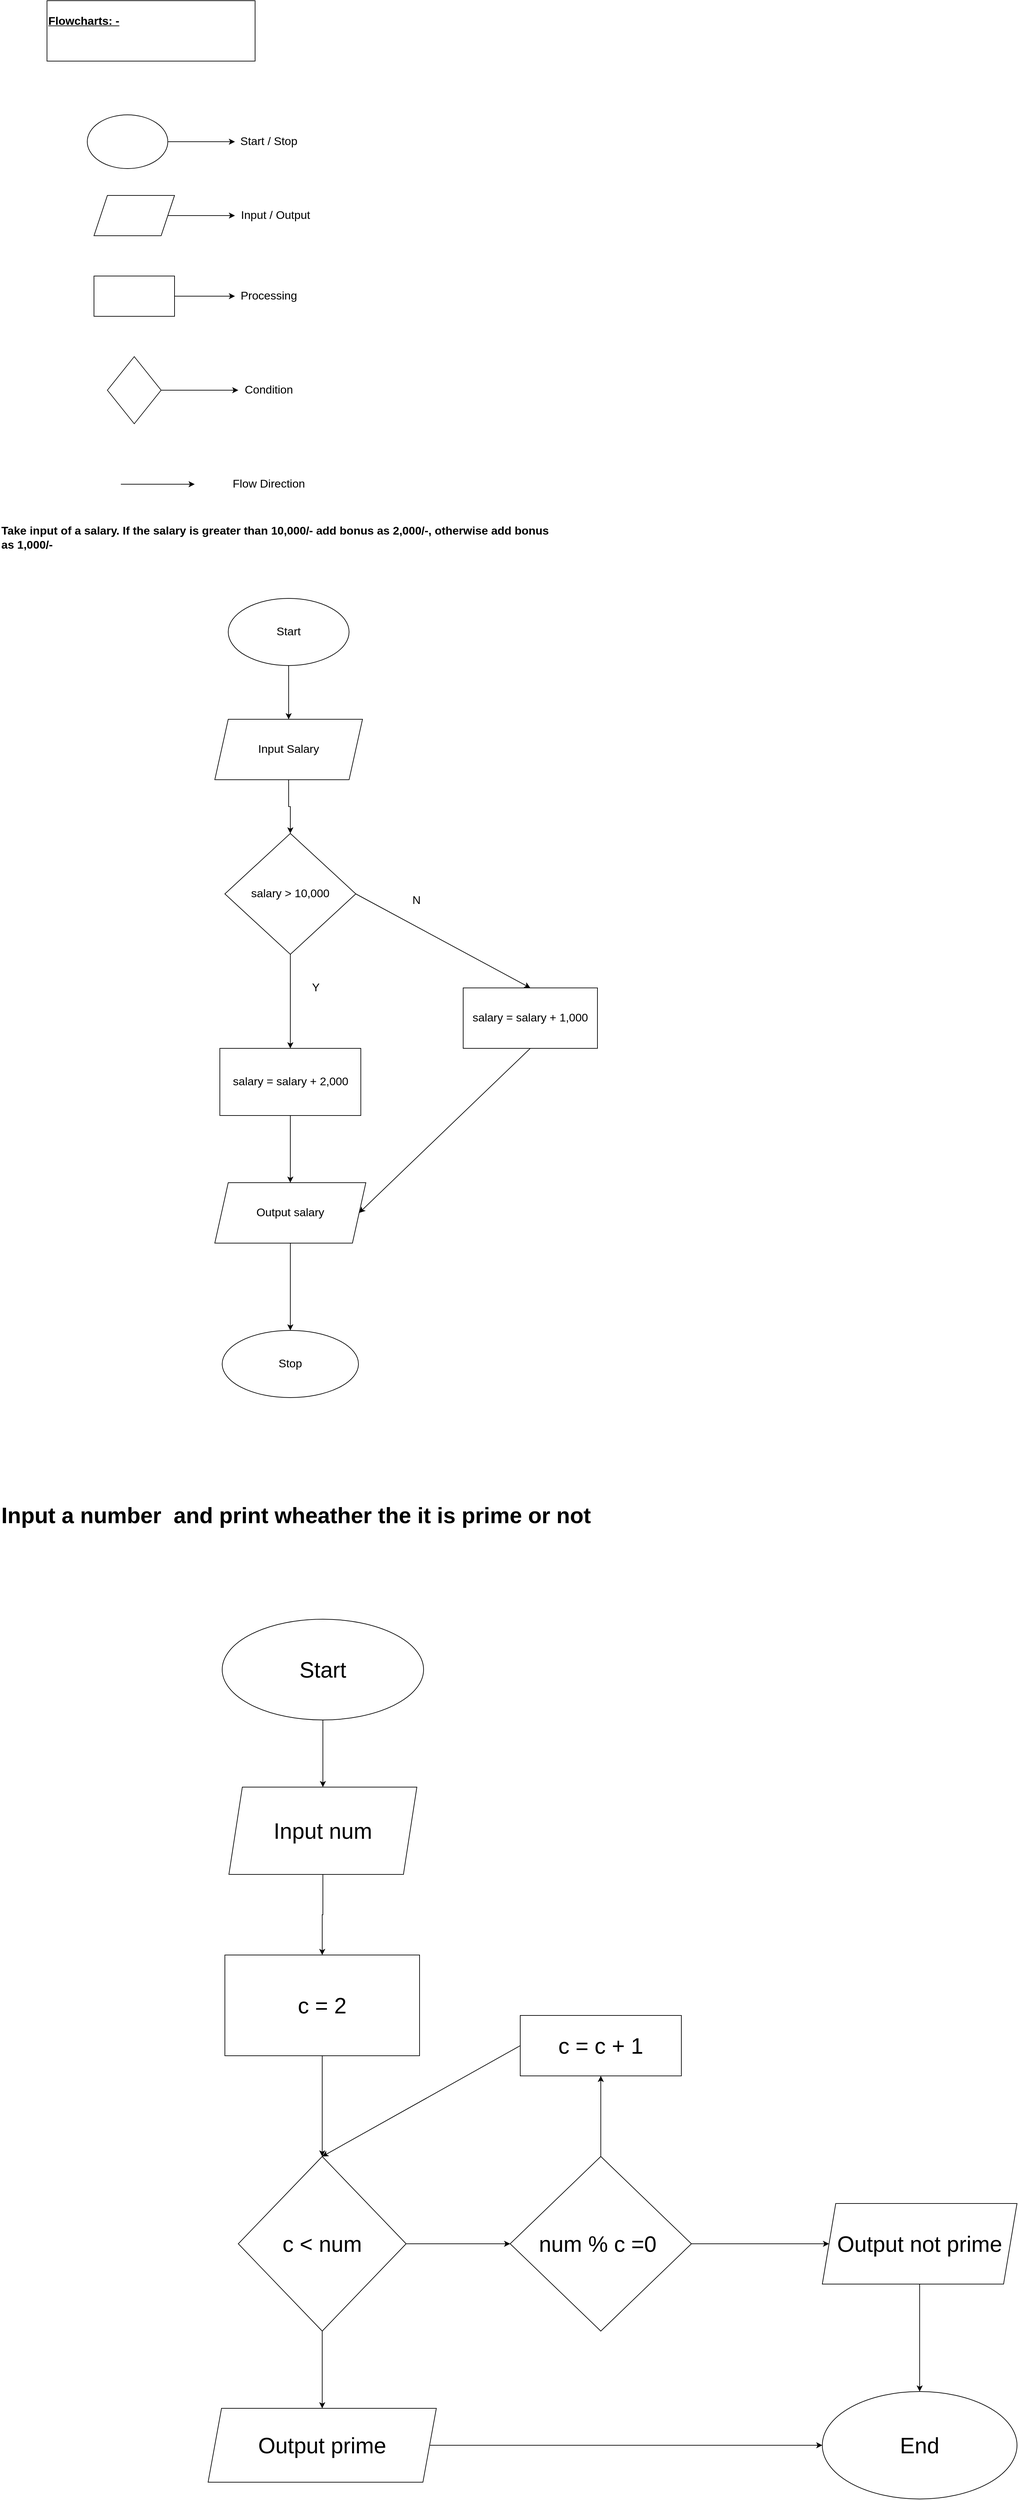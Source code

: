 <mxfile version="16.5.6" type="device"><diagram id="RVVFhKQOhSbV1LmfF7zT" name="Page-1"><mxGraphModel dx="4268" dy="1106" grid="1" gridSize="10" guides="1" tooltips="1" connect="1" arrows="1" fold="1" page="1" pageScale="1" pageWidth="850" pageHeight="1100" math="0" shadow="0"><root><mxCell id="0"/><mxCell id="1" parent="0"/><mxCell id="9Dl6OiXzPKv29HgNr3uS-11" value="&lt;font&gt;&lt;u&gt;&lt;span style=&quot;font-size: 17px&quot;&gt;&lt;b&gt;Flowcharts: -&lt;br&gt;&lt;/b&gt;&lt;/span&gt;&lt;/u&gt;&lt;br&gt;&lt;br&gt;&lt;/font&gt;" style="whiteSpace=wrap;html=1;align=left;" vertex="1" parent="1"><mxGeometry x="-3280" y="40" width="310" height="90" as="geometry"/></mxCell><mxCell id="9Dl6OiXzPKv29HgNr3uS-16" style="edgeStyle=orthogonalEdgeStyle;rounded=0;orthogonalLoop=1;jettySize=auto;html=1;exitX=1;exitY=0.5;exitDx=0;exitDy=0;fontSize=17;" edge="1" parent="1" source="9Dl6OiXzPKv29HgNr3uS-13" target="9Dl6OiXzPKv29HgNr3uS-14"><mxGeometry relative="1" as="geometry"/></mxCell><mxCell id="9Dl6OiXzPKv29HgNr3uS-13" value="" style="ellipse;whiteSpace=wrap;html=1;fontSize=17;" vertex="1" parent="1"><mxGeometry x="-3220" y="210" width="120" height="80" as="geometry"/></mxCell><mxCell id="9Dl6OiXzPKv29HgNr3uS-14" value="Start / Stop" style="text;html=1;align=center;verticalAlign=middle;resizable=0;points=[];autosize=1;strokeColor=none;fillColor=none;fontSize=17;" vertex="1" parent="1"><mxGeometry x="-3000" y="235" width="100" height="30" as="geometry"/></mxCell><mxCell id="9Dl6OiXzPKv29HgNr3uS-19" style="edgeStyle=orthogonalEdgeStyle;rounded=0;orthogonalLoop=1;jettySize=auto;html=1;fontSize=17;" edge="1" parent="1" source="9Dl6OiXzPKv29HgNr3uS-17" target="9Dl6OiXzPKv29HgNr3uS-18"><mxGeometry relative="1" as="geometry"/></mxCell><mxCell id="9Dl6OiXzPKv29HgNr3uS-17" value="" style="shape=parallelogram;perimeter=parallelogramPerimeter;whiteSpace=wrap;html=1;fixedSize=1;fontSize=17;" vertex="1" parent="1"><mxGeometry x="-3210" y="330" width="120" height="60" as="geometry"/></mxCell><mxCell id="9Dl6OiXzPKv29HgNr3uS-18" value="Input / Output" style="text;html=1;align=center;verticalAlign=middle;resizable=0;points=[];autosize=1;strokeColor=none;fillColor=none;fontSize=17;" vertex="1" parent="1"><mxGeometry x="-3000" y="345" width="120" height="30" as="geometry"/></mxCell><mxCell id="9Dl6OiXzPKv29HgNr3uS-22" style="edgeStyle=orthogonalEdgeStyle;rounded=0;orthogonalLoop=1;jettySize=auto;html=1;fontSize=17;" edge="1" parent="1" source="9Dl6OiXzPKv29HgNr3uS-20" target="9Dl6OiXzPKv29HgNr3uS-21"><mxGeometry relative="1" as="geometry"/></mxCell><mxCell id="9Dl6OiXzPKv29HgNr3uS-20" value="" style="rounded=0;whiteSpace=wrap;html=1;fontSize=17;" vertex="1" parent="1"><mxGeometry x="-3210" y="450" width="120" height="60" as="geometry"/></mxCell><mxCell id="9Dl6OiXzPKv29HgNr3uS-21" value="Processing" style="text;html=1;align=center;verticalAlign=middle;resizable=0;points=[];autosize=1;strokeColor=none;fillColor=none;fontSize=17;" vertex="1" parent="1"><mxGeometry x="-3000" y="465" width="100" height="30" as="geometry"/></mxCell><mxCell id="9Dl6OiXzPKv29HgNr3uS-25" style="edgeStyle=orthogonalEdgeStyle;rounded=0;orthogonalLoop=1;jettySize=auto;html=1;fontSize=17;" edge="1" parent="1" source="9Dl6OiXzPKv29HgNr3uS-23" target="9Dl6OiXzPKv29HgNr3uS-24"><mxGeometry relative="1" as="geometry"/></mxCell><mxCell id="9Dl6OiXzPKv29HgNr3uS-23" value="" style="rhombus;whiteSpace=wrap;html=1;fontSize=17;" vertex="1" parent="1"><mxGeometry x="-3190" y="570" width="80" height="100" as="geometry"/></mxCell><mxCell id="9Dl6OiXzPKv29HgNr3uS-24" value="Condition" style="text;html=1;align=center;verticalAlign=middle;resizable=0;points=[];autosize=1;strokeColor=none;fillColor=none;fontSize=17;" vertex="1" parent="1"><mxGeometry x="-2995" y="605" width="90" height="30" as="geometry"/></mxCell><mxCell id="9Dl6OiXzPKv29HgNr3uS-29" value="Take input of a salary. If the salary is greater than 10,000/- add bonus as 2,000/-, otherwise add bonus as 1,000/-" style="text;html=1;strokeColor=none;fillColor=none;align=left;verticalAlign=middle;whiteSpace=wrap;rounded=0;fontSize=17;fontStyle=1" vertex="1" parent="1"><mxGeometry x="-3350" y="790" width="820" height="100" as="geometry"/></mxCell><mxCell id="9Dl6OiXzPKv29HgNr3uS-35" style="edgeStyle=orthogonalEdgeStyle;rounded=0;orthogonalLoop=1;jettySize=auto;html=1;entryX=0.5;entryY=0;entryDx=0;entryDy=0;fontSize=17;" edge="1" parent="1" source="9Dl6OiXzPKv29HgNr3uS-30" target="9Dl6OiXzPKv29HgNr3uS-34"><mxGeometry relative="1" as="geometry"/></mxCell><mxCell id="9Dl6OiXzPKv29HgNr3uS-30" value="Start" style="ellipse;whiteSpace=wrap;html=1;fontSize=17;" vertex="1" parent="1"><mxGeometry x="-3010" y="930" width="180" height="100" as="geometry"/></mxCell><mxCell id="9Dl6OiXzPKv29HgNr3uS-32" value="" style="endArrow=classic;html=1;rounded=0;fontSize=17;" edge="1" parent="1"><mxGeometry width="50" height="50" relative="1" as="geometry"><mxPoint x="-3170" y="760" as="sourcePoint"/><mxPoint x="-3060" y="760" as="targetPoint"/></mxGeometry></mxCell><mxCell id="9Dl6OiXzPKv29HgNr3uS-33" value="Flow Direction" style="text;html=1;align=center;verticalAlign=middle;resizable=0;points=[];autosize=1;strokeColor=none;fillColor=none;fontSize=17;" vertex="1" parent="1"><mxGeometry x="-3010" y="745" width="120" height="30" as="geometry"/></mxCell><mxCell id="9Dl6OiXzPKv29HgNr3uS-45" style="edgeStyle=orthogonalEdgeStyle;rounded=0;orthogonalLoop=1;jettySize=auto;html=1;entryX=0.5;entryY=0;entryDx=0;entryDy=0;fontSize=17;" edge="1" parent="1" source="9Dl6OiXzPKv29HgNr3uS-34" target="9Dl6OiXzPKv29HgNr3uS-36"><mxGeometry relative="1" as="geometry"/></mxCell><mxCell id="9Dl6OiXzPKv29HgNr3uS-34" value="Input Salary" style="shape=parallelogram;perimeter=parallelogramPerimeter;whiteSpace=wrap;html=1;fixedSize=1;fontSize=17;" vertex="1" parent="1"><mxGeometry x="-3030" y="1110" width="220" height="90" as="geometry"/></mxCell><mxCell id="9Dl6OiXzPKv29HgNr3uS-46" style="edgeStyle=orthogonalEdgeStyle;rounded=0;orthogonalLoop=1;jettySize=auto;html=1;fontSize=17;" edge="1" parent="1" source="9Dl6OiXzPKv29HgNr3uS-36" target="9Dl6OiXzPKv29HgNr3uS-37"><mxGeometry relative="1" as="geometry"/></mxCell><mxCell id="9Dl6OiXzPKv29HgNr3uS-36" value="salary &amp;gt; 10,000" style="rhombus;whiteSpace=wrap;html=1;fontSize=17;" vertex="1" parent="1"><mxGeometry x="-3015" y="1280" width="195" height="180" as="geometry"/></mxCell><mxCell id="9Dl6OiXzPKv29HgNr3uS-49" style="edgeStyle=orthogonalEdgeStyle;rounded=0;orthogonalLoop=1;jettySize=auto;html=1;exitX=0.5;exitY=1;exitDx=0;exitDy=0;fontSize=17;" edge="1" parent="1" source="9Dl6OiXzPKv29HgNr3uS-37" target="9Dl6OiXzPKv29HgNr3uS-48"><mxGeometry relative="1" as="geometry"/></mxCell><mxCell id="9Dl6OiXzPKv29HgNr3uS-37" value="salary = salary + 2,000" style="rounded=0;whiteSpace=wrap;html=1;fontSize=17;" vertex="1" parent="1"><mxGeometry x="-3022.5" y="1600" width="210" height="100" as="geometry"/></mxCell><mxCell id="9Dl6OiXzPKv29HgNr3uS-38" value="salary = salary + 1,000" style="rounded=0;whiteSpace=wrap;html=1;fontSize=17;" vertex="1" parent="1"><mxGeometry x="-2660" y="1510" width="200" height="90" as="geometry"/></mxCell><mxCell id="9Dl6OiXzPKv29HgNr3uS-40" value="" style="endArrow=classic;html=1;rounded=0;fontSize=17;exitX=1;exitY=0.5;exitDx=0;exitDy=0;entryX=0.5;entryY=0;entryDx=0;entryDy=0;" edge="1" parent="1" source="9Dl6OiXzPKv29HgNr3uS-36" target="9Dl6OiXzPKv29HgNr3uS-38"><mxGeometry width="50" height="50" relative="1" as="geometry"><mxPoint x="-2800" y="1490" as="sourcePoint"/><mxPoint x="-2750" y="1440" as="targetPoint"/></mxGeometry></mxCell><mxCell id="9Dl6OiXzPKv29HgNr3uS-47" value="" style="endArrow=classic;html=1;rounded=0;fontSize=17;exitX=0.5;exitY=1;exitDx=0;exitDy=0;entryX=1;entryY=0.5;entryDx=0;entryDy=0;" edge="1" parent="1" source="9Dl6OiXzPKv29HgNr3uS-38" target="9Dl6OiXzPKv29HgNr3uS-48"><mxGeometry width="50" height="50" relative="1" as="geometry"><mxPoint x="-2820" y="1590" as="sourcePoint"/><mxPoint x="-2720" y="1750" as="targetPoint"/></mxGeometry></mxCell><mxCell id="9Dl6OiXzPKv29HgNr3uS-51" style="edgeStyle=orthogonalEdgeStyle;rounded=0;orthogonalLoop=1;jettySize=auto;html=1;fontSize=17;" edge="1" parent="1" source="9Dl6OiXzPKv29HgNr3uS-48" target="9Dl6OiXzPKv29HgNr3uS-50"><mxGeometry relative="1" as="geometry"/></mxCell><mxCell id="9Dl6OiXzPKv29HgNr3uS-48" value="Output salary" style="shape=parallelogram;perimeter=parallelogramPerimeter;whiteSpace=wrap;html=1;fixedSize=1;fontSize=17;" vertex="1" parent="1"><mxGeometry x="-3030" y="1800" width="225" height="90" as="geometry"/></mxCell><mxCell id="9Dl6OiXzPKv29HgNr3uS-50" value="Stop" style="ellipse;whiteSpace=wrap;html=1;fontSize=17;" vertex="1" parent="1"><mxGeometry x="-3019" y="2020" width="203" height="100" as="geometry"/></mxCell><mxCell id="9Dl6OiXzPKv29HgNr3uS-52" value="Y" style="text;html=1;align=center;verticalAlign=middle;resizable=0;points=[];autosize=1;strokeColor=none;fillColor=none;fontSize=17;" vertex="1" parent="1"><mxGeometry x="-2895" y="1495" width="30" height="30" as="geometry"/></mxCell><mxCell id="9Dl6OiXzPKv29HgNr3uS-53" value="N" style="text;html=1;align=center;verticalAlign=middle;resizable=0;points=[];autosize=1;strokeColor=none;fillColor=none;fontSize=17;" vertex="1" parent="1"><mxGeometry x="-2745" y="1365" width="30" height="30" as="geometry"/></mxCell><mxCell id="9Dl6OiXzPKv29HgNr3uS-54" value="&lt;b&gt;&lt;font style=&quot;font-size: 33px&quot;&gt;Input a number&amp;nbsp; and print wheather the it is prime or not&lt;/font&gt;&lt;/b&gt;" style="text;html=1;strokeColor=none;fillColor=none;align=left;verticalAlign=middle;whiteSpace=wrap;rounded=0;fontSize=17;" vertex="1" parent="1"><mxGeometry x="-3350" y="2190" width="1090" height="210" as="geometry"/></mxCell><mxCell id="9Dl6OiXzPKv29HgNr3uS-60" style="edgeStyle=orthogonalEdgeStyle;rounded=0;orthogonalLoop=1;jettySize=auto;html=1;fontSize=33;" edge="1" parent="1" source="9Dl6OiXzPKv29HgNr3uS-55" target="9Dl6OiXzPKv29HgNr3uS-56"><mxGeometry relative="1" as="geometry"/></mxCell><mxCell id="9Dl6OiXzPKv29HgNr3uS-55" value="Start" style="ellipse;whiteSpace=wrap;html=1;fontSize=33;" vertex="1" parent="1"><mxGeometry x="-3019" y="2450" width="300" height="150" as="geometry"/></mxCell><mxCell id="9Dl6OiXzPKv29HgNr3uS-61" style="edgeStyle=orthogonalEdgeStyle;rounded=0;orthogonalLoop=1;jettySize=auto;html=1;fontSize=33;" edge="1" parent="1" source="9Dl6OiXzPKv29HgNr3uS-56" target="9Dl6OiXzPKv29HgNr3uS-58"><mxGeometry relative="1" as="geometry"/></mxCell><mxCell id="9Dl6OiXzPKv29HgNr3uS-56" value="Input num" style="shape=parallelogram;perimeter=parallelogramPerimeter;whiteSpace=wrap;html=1;fixedSize=1;fontSize=33;" vertex="1" parent="1"><mxGeometry x="-3009" y="2700" width="280" height="130" as="geometry"/></mxCell><mxCell id="9Dl6OiXzPKv29HgNr3uS-62" style="edgeStyle=orthogonalEdgeStyle;rounded=0;orthogonalLoop=1;jettySize=auto;html=1;fontSize=33;" edge="1" parent="1" source="9Dl6OiXzPKv29HgNr3uS-58" target="9Dl6OiXzPKv29HgNr3uS-59"><mxGeometry relative="1" as="geometry"><Array as="points"><mxPoint x="-2869" y="3260"/><mxPoint x="-2869" y="3260"/></Array></mxGeometry></mxCell><mxCell id="9Dl6OiXzPKv29HgNr3uS-58" value="c = 2" style="rounded=0;whiteSpace=wrap;html=1;fontSize=33;" vertex="1" parent="1"><mxGeometry x="-3015" y="2950" width="290" height="150" as="geometry"/></mxCell><mxCell id="9Dl6OiXzPKv29HgNr3uS-64" style="edgeStyle=orthogonalEdgeStyle;rounded=0;orthogonalLoop=1;jettySize=auto;html=1;entryX=0;entryY=0.5;entryDx=0;entryDy=0;fontSize=33;" edge="1" parent="1" source="9Dl6OiXzPKv29HgNr3uS-59" target="9Dl6OiXzPKv29HgNr3uS-63"><mxGeometry relative="1" as="geometry"/></mxCell><mxCell id="9Dl6OiXzPKv29HgNr3uS-71" style="edgeStyle=orthogonalEdgeStyle;rounded=0;orthogonalLoop=1;jettySize=auto;html=1;entryX=0.5;entryY=0;entryDx=0;entryDy=0;fontSize=33;" edge="1" parent="1" source="9Dl6OiXzPKv29HgNr3uS-59" target="9Dl6OiXzPKv29HgNr3uS-70"><mxGeometry relative="1" as="geometry"/></mxCell><mxCell id="9Dl6OiXzPKv29HgNr3uS-59" value="c &amp;lt; num" style="rhombus;whiteSpace=wrap;html=1;fontSize=33;" vertex="1" parent="1"><mxGeometry x="-2995" y="3250" width="250" height="260" as="geometry"/></mxCell><mxCell id="9Dl6OiXzPKv29HgNr3uS-66" style="edgeStyle=orthogonalEdgeStyle;rounded=0;orthogonalLoop=1;jettySize=auto;html=1;exitX=0.5;exitY=0;exitDx=0;exitDy=0;entryX=0.5;entryY=1;entryDx=0;entryDy=0;fontSize=33;" edge="1" parent="1" source="9Dl6OiXzPKv29HgNr3uS-63" target="9Dl6OiXzPKv29HgNr3uS-65"><mxGeometry relative="1" as="geometry"/></mxCell><mxCell id="9Dl6OiXzPKv29HgNr3uS-69" style="edgeStyle=orthogonalEdgeStyle;rounded=0;orthogonalLoop=1;jettySize=auto;html=1;entryX=0;entryY=0.5;entryDx=0;entryDy=0;fontSize=33;" edge="1" parent="1" source="9Dl6OiXzPKv29HgNr3uS-63" target="9Dl6OiXzPKv29HgNr3uS-68"><mxGeometry relative="1" as="geometry"/></mxCell><mxCell id="9Dl6OiXzPKv29HgNr3uS-63" value="num % c =0&amp;nbsp;" style="rhombus;whiteSpace=wrap;html=1;fontSize=33;" vertex="1" parent="1"><mxGeometry x="-2590" y="3250" width="270" height="260" as="geometry"/></mxCell><mxCell id="9Dl6OiXzPKv29HgNr3uS-65" value="c = c + 1" style="rounded=0;whiteSpace=wrap;html=1;fontSize=33;" vertex="1" parent="1"><mxGeometry x="-2575" y="3040" width="240" height="90" as="geometry"/></mxCell><mxCell id="9Dl6OiXzPKv29HgNr3uS-67" value="" style="endArrow=classic;html=1;rounded=0;fontSize=33;exitX=0;exitY=0.5;exitDx=0;exitDy=0;entryX=0.5;entryY=0;entryDx=0;entryDy=0;" edge="1" parent="1" source="9Dl6OiXzPKv29HgNr3uS-65" target="9Dl6OiXzPKv29HgNr3uS-59"><mxGeometry width="50" height="50" relative="1" as="geometry"><mxPoint x="-2700" y="3260" as="sourcePoint"/><mxPoint x="-2870" y="3330" as="targetPoint"/></mxGeometry></mxCell><mxCell id="9Dl6OiXzPKv29HgNr3uS-73" style="edgeStyle=orthogonalEdgeStyle;rounded=0;orthogonalLoop=1;jettySize=auto;html=1;entryX=0.5;entryY=0;entryDx=0;entryDy=0;fontSize=33;" edge="1" parent="1" source="9Dl6OiXzPKv29HgNr3uS-68" target="9Dl6OiXzPKv29HgNr3uS-72"><mxGeometry relative="1" as="geometry"/></mxCell><mxCell id="9Dl6OiXzPKv29HgNr3uS-68" value="Output not prime" style="shape=parallelogram;perimeter=parallelogramPerimeter;whiteSpace=wrap;html=1;fixedSize=1;fontSize=33;" vertex="1" parent="1"><mxGeometry x="-2125" y="3320" width="290" height="120" as="geometry"/></mxCell><mxCell id="9Dl6OiXzPKv29HgNr3uS-74" style="edgeStyle=orthogonalEdgeStyle;rounded=0;orthogonalLoop=1;jettySize=auto;html=1;fontSize=33;" edge="1" parent="1" source="9Dl6OiXzPKv29HgNr3uS-70" target="9Dl6OiXzPKv29HgNr3uS-72"><mxGeometry relative="1" as="geometry"/></mxCell><mxCell id="9Dl6OiXzPKv29HgNr3uS-70" value="Output prime" style="shape=parallelogram;perimeter=parallelogramPerimeter;whiteSpace=wrap;html=1;fixedSize=1;fontSize=33;" vertex="1" parent="1"><mxGeometry x="-3040" y="3625" width="340" height="110" as="geometry"/></mxCell><mxCell id="9Dl6OiXzPKv29HgNr3uS-72" value="End" style="ellipse;whiteSpace=wrap;html=1;fontSize=33;" vertex="1" parent="1"><mxGeometry x="-2125" y="3600" width="290" height="160" as="geometry"/></mxCell></root></mxGraphModel></diagram></mxfile>